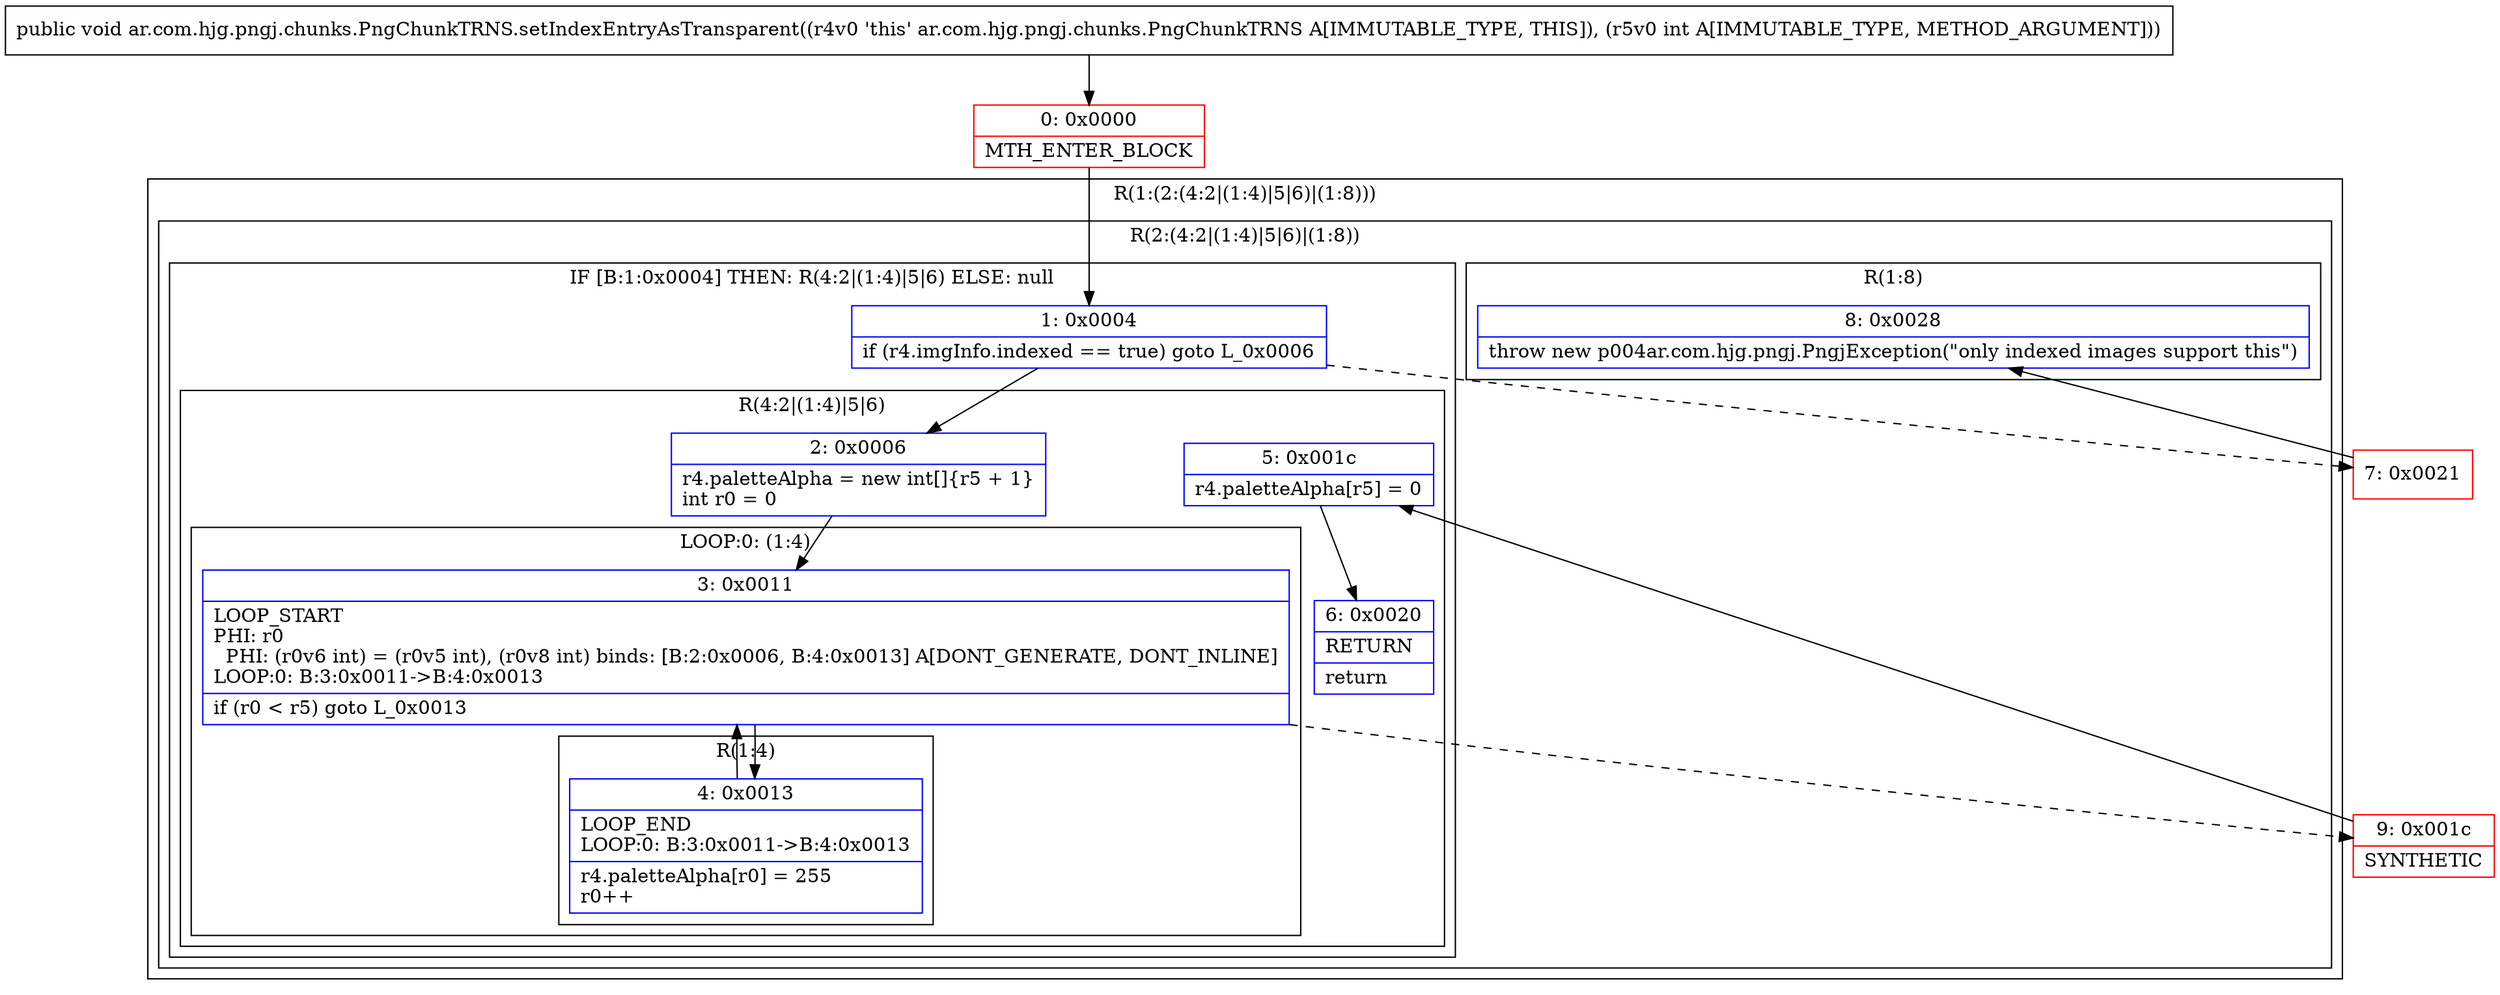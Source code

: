 digraph "CFG forar.com.hjg.pngj.chunks.PngChunkTRNS.setIndexEntryAsTransparent(I)V" {
subgraph cluster_Region_2122076342 {
label = "R(1:(2:(4:2|(1:4)|5|6)|(1:8)))";
node [shape=record,color=blue];
subgraph cluster_Region_812264942 {
label = "R(2:(4:2|(1:4)|5|6)|(1:8))";
node [shape=record,color=blue];
subgraph cluster_IfRegion_1197635881 {
label = "IF [B:1:0x0004] THEN: R(4:2|(1:4)|5|6) ELSE: null";
node [shape=record,color=blue];
Node_1 [shape=record,label="{1\:\ 0x0004|if (r4.imgInfo.indexed == true) goto L_0x0006\l}"];
subgraph cluster_Region_1631076144 {
label = "R(4:2|(1:4)|5|6)";
node [shape=record,color=blue];
Node_2 [shape=record,label="{2\:\ 0x0006|r4.paletteAlpha = new int[]\{r5 + 1\}\lint r0 = 0\l}"];
subgraph cluster_LoopRegion_1385938749 {
label = "LOOP:0: (1:4)";
node [shape=record,color=blue];
Node_3 [shape=record,label="{3\:\ 0x0011|LOOP_START\lPHI: r0 \l  PHI: (r0v6 int) = (r0v5 int), (r0v8 int) binds: [B:2:0x0006, B:4:0x0013] A[DONT_GENERATE, DONT_INLINE]\lLOOP:0: B:3:0x0011\-\>B:4:0x0013\l|if (r0 \< r5) goto L_0x0013\l}"];
subgraph cluster_Region_938288975 {
label = "R(1:4)";
node [shape=record,color=blue];
Node_4 [shape=record,label="{4\:\ 0x0013|LOOP_END\lLOOP:0: B:3:0x0011\-\>B:4:0x0013\l|r4.paletteAlpha[r0] = 255\lr0++\l}"];
}
}
Node_5 [shape=record,label="{5\:\ 0x001c|r4.paletteAlpha[r5] = 0\l}"];
Node_6 [shape=record,label="{6\:\ 0x0020|RETURN\l|return\l}"];
}
}
subgraph cluster_Region_1797320176 {
label = "R(1:8)";
node [shape=record,color=blue];
Node_8 [shape=record,label="{8\:\ 0x0028|throw new p004ar.com.hjg.pngj.PngjException(\"only indexed images support this\")\l}"];
}
}
}
Node_0 [shape=record,color=red,label="{0\:\ 0x0000|MTH_ENTER_BLOCK\l}"];
Node_7 [shape=record,color=red,label="{7\:\ 0x0021}"];
Node_9 [shape=record,color=red,label="{9\:\ 0x001c|SYNTHETIC\l}"];
MethodNode[shape=record,label="{public void ar.com.hjg.pngj.chunks.PngChunkTRNS.setIndexEntryAsTransparent((r4v0 'this' ar.com.hjg.pngj.chunks.PngChunkTRNS A[IMMUTABLE_TYPE, THIS]), (r5v0 int A[IMMUTABLE_TYPE, METHOD_ARGUMENT])) }"];
MethodNode -> Node_0;
Node_1 -> Node_2;
Node_1 -> Node_7[style=dashed];
Node_2 -> Node_3;
Node_3 -> Node_4;
Node_3 -> Node_9[style=dashed];
Node_4 -> Node_3;
Node_5 -> Node_6;
Node_0 -> Node_1;
Node_7 -> Node_8;
Node_9 -> Node_5;
}

